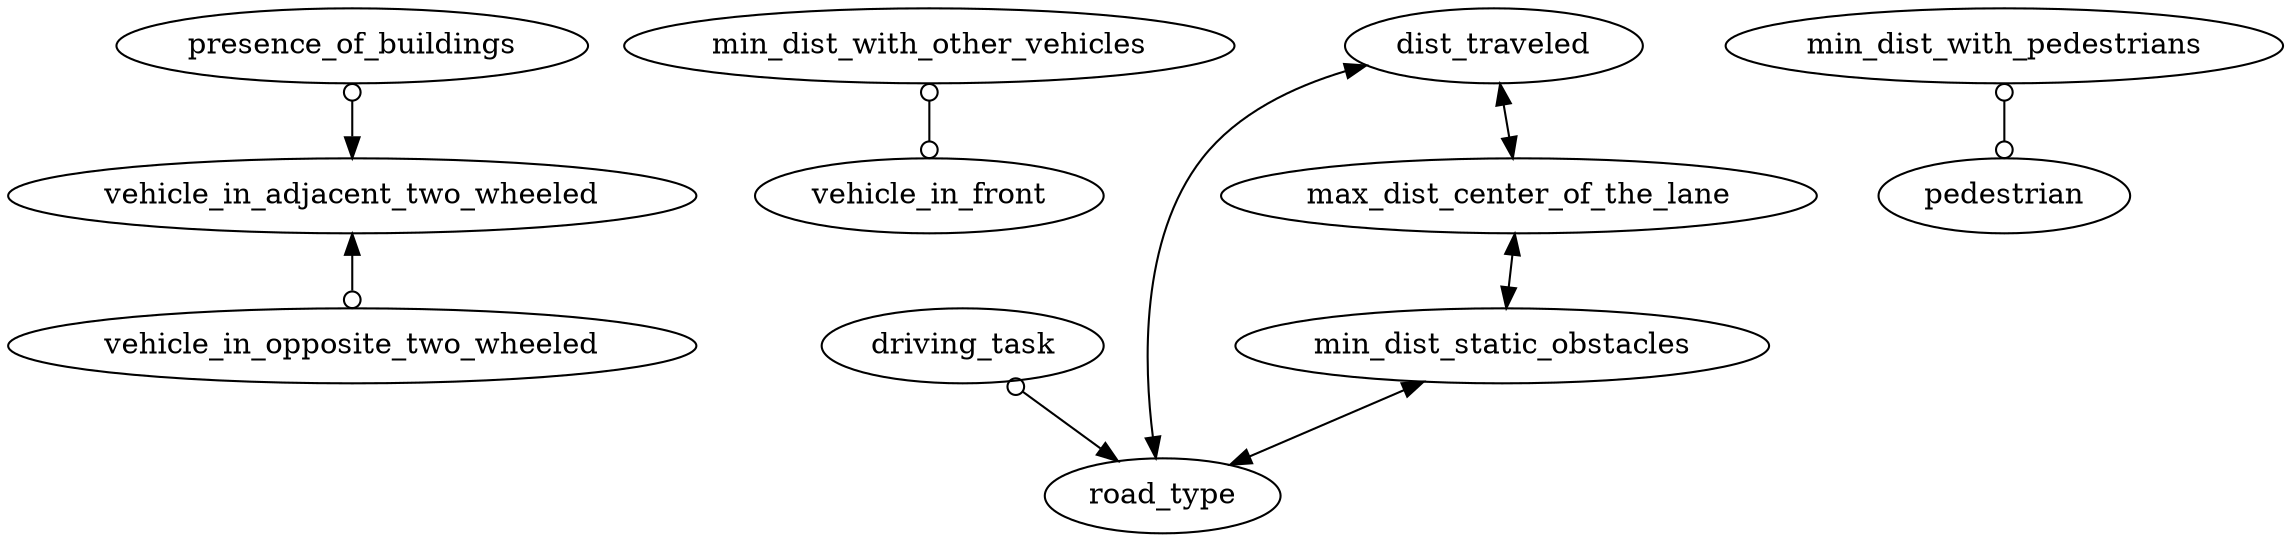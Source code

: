 digraph g {
 "vehicle_in_adjacent_two_wheeled" -> "vehicle_in_opposite_two_wheeled" [dir=both, arrowtail=normal, arrowhead=odot]; 
 "min_dist_with_other_vehicles" -> "vehicle_in_front" [dir=both, arrowtail=odot, arrowhead=odot]; 
 "driving_task" -> "road_type" [dir=both, arrowtail=odot, arrowhead=normal]; 
 "min_dist_static_obstacles" -> "road_type" [dir=both, arrowtail=normal, arrowhead=normal]; 
 "presence_of_buildings" -> "vehicle_in_adjacent_two_wheeled" [dir=both, arrowtail=odot, arrowhead=normal]; 
 "dist_traveled" -> "max_dist_center_of_the_lane" [dir=both, arrowtail=normal, arrowhead=normal]; 
 "min_dist_with_pedestrians" -> "pedestrian" [dir=both, arrowtail=odot, arrowhead=odot]; 
 "max_dist_center_of_the_lane" -> "min_dist_static_obstacles" [dir=both, arrowtail=normal, arrowhead=normal]; 
 "dist_traveled" -> "road_type" [dir=both, arrowtail=normal, arrowhead=normal]; 
}
